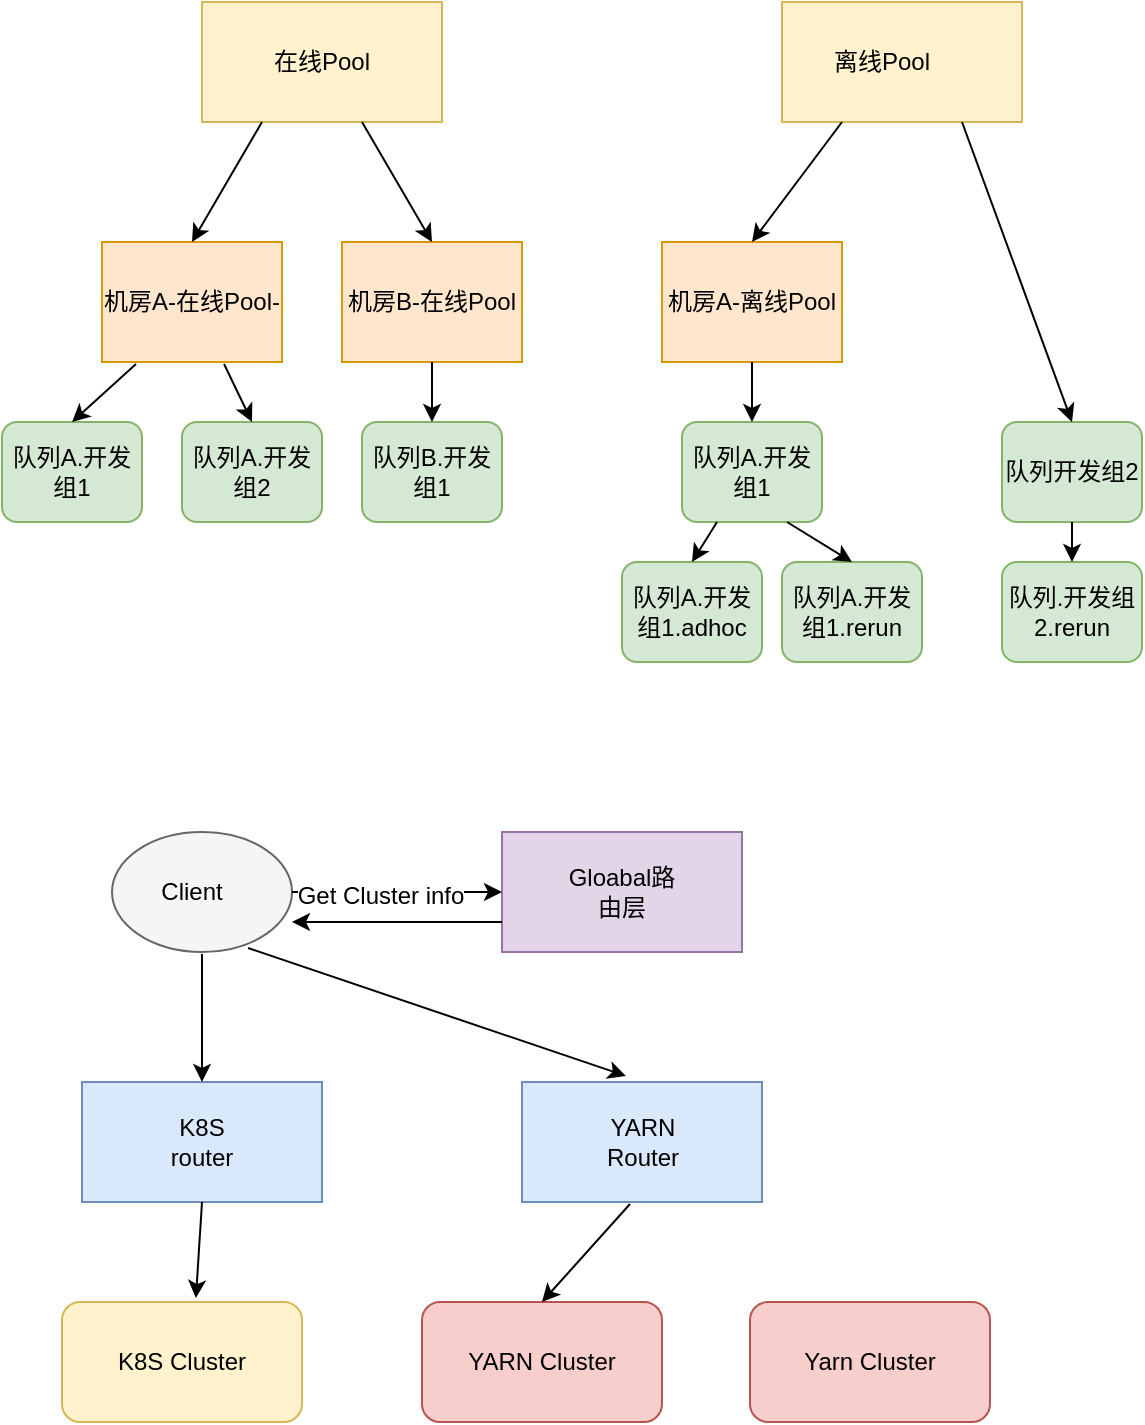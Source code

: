 <mxfile version="12.7.2" type="github"><diagram id="SOsJnHSSRAle8KjBhlR6" name="Page-1"><mxGraphModel dx="786" dy="514" grid="1" gridSize="10" guides="1" tooltips="1" connect="1" arrows="1" fold="1" page="1" pageScale="1" pageWidth="827" pageHeight="1169" math="0" shadow="0"><root><mxCell id="0"/><mxCell id="1" parent="0"/><mxCell id="IV5j8nw7D5-VSFbgPF_n-1" value="" style="rounded=0;whiteSpace=wrap;html=1;fillColor=#fff2cc;strokeColor=#d6b656;" parent="1" vertex="1"><mxGeometry x="240" y="140" width="120" height="60" as="geometry"/></mxCell><mxCell id="IV5j8nw7D5-VSFbgPF_n-2" value="在线Pool" style="text;html=1;strokeColor=none;fillColor=none;align=center;verticalAlign=middle;whiteSpace=wrap;rounded=0;" parent="1" vertex="1"><mxGeometry x="270" y="150" width="60" height="40" as="geometry"/></mxCell><mxCell id="IV5j8nw7D5-VSFbgPF_n-6" value="" style="rounded=0;whiteSpace=wrap;html=1;fillColor=#fff2cc;strokeColor=#d6b656;" parent="1" vertex="1"><mxGeometry x="530" y="140" width="120" height="60" as="geometry"/></mxCell><mxCell id="IV5j8nw7D5-VSFbgPF_n-7" value="离线Pool" style="text;html=1;strokeColor=none;fillColor=none;align=center;verticalAlign=middle;whiteSpace=wrap;rounded=0;" parent="1" vertex="1"><mxGeometry x="550" y="150" width="60" height="40" as="geometry"/></mxCell><mxCell id="IV5j8nw7D5-VSFbgPF_n-8" value="机房A-在线Pool-" style="rounded=0;whiteSpace=wrap;html=1;fillColor=#ffe6cc;strokeColor=#d79b00;" parent="1" vertex="1"><mxGeometry x="190" y="260" width="90" height="60" as="geometry"/></mxCell><mxCell id="IV5j8nw7D5-VSFbgPF_n-9" value="机房B-在线Pool" style="rounded=0;whiteSpace=wrap;html=1;fillColor=#ffe6cc;strokeColor=#d79b00;" parent="1" vertex="1"><mxGeometry x="310" y="260" width="90" height="60" as="geometry"/></mxCell><mxCell id="IV5j8nw7D5-VSFbgPF_n-10" value="队列A.开发组1" style="rounded=1;whiteSpace=wrap;html=1;fillColor=#d5e8d4;strokeColor=#82b366;" parent="1" vertex="1"><mxGeometry x="140" y="350" width="70" height="50" as="geometry"/></mxCell><mxCell id="IV5j8nw7D5-VSFbgPF_n-11" value="队列A.开发组2" style="rounded=1;whiteSpace=wrap;html=1;fillColor=#d5e8d4;strokeColor=#82b366;" parent="1" vertex="1"><mxGeometry x="230" y="350" width="70" height="50" as="geometry"/></mxCell><mxCell id="IV5j8nw7D5-VSFbgPF_n-12" value="队列B.开发组1" style="rounded=1;whiteSpace=wrap;html=1;fillColor=#d5e8d4;strokeColor=#82b366;" parent="1" vertex="1"><mxGeometry x="320" y="350" width="70" height="50" as="geometry"/></mxCell><mxCell id="IV5j8nw7D5-VSFbgPF_n-20" value="队列A.开发组1" style="rounded=1;whiteSpace=wrap;html=1;fillColor=#d5e8d4;strokeColor=#82b366;" parent="1" vertex="1"><mxGeometry x="480" y="350" width="70" height="50" as="geometry"/></mxCell><mxCell id="IV5j8nw7D5-VSFbgPF_n-21" value="队列A.开发组1.adhoc" style="rounded=1;whiteSpace=wrap;html=1;fillColor=#d5e8d4;strokeColor=#82b366;" parent="1" vertex="1"><mxGeometry x="450" y="420" width="70" height="50" as="geometry"/></mxCell><mxCell id="IV5j8nw7D5-VSFbgPF_n-22" value="机房A-离线Pool" style="rounded=0;whiteSpace=wrap;html=1;fillColor=#ffe6cc;strokeColor=#d79b00;" parent="1" vertex="1"><mxGeometry x="470" y="260" width="90" height="60" as="geometry"/></mxCell><mxCell id="IV5j8nw7D5-VSFbgPF_n-23" value="队列A.开发组1.rerun" style="rounded=1;whiteSpace=wrap;html=1;fillColor=#d5e8d4;strokeColor=#82b366;" parent="1" vertex="1"><mxGeometry x="530" y="420" width="70" height="50" as="geometry"/></mxCell><mxCell id="IV5j8nw7D5-VSFbgPF_n-25" value="队列开发组2" style="rounded=1;whiteSpace=wrap;html=1;fillColor=#d5e8d4;strokeColor=#82b366;" parent="1" vertex="1"><mxGeometry x="640" y="350" width="70" height="50" as="geometry"/></mxCell><mxCell id="IV5j8nw7D5-VSFbgPF_n-26" value="队列.开发组2.rerun" style="rounded=1;whiteSpace=wrap;html=1;fillColor=#d5e8d4;strokeColor=#82b366;" parent="1" vertex="1"><mxGeometry x="640" y="420" width="70" height="50" as="geometry"/></mxCell><mxCell id="IV5j8nw7D5-VSFbgPF_n-28" value="" style="endArrow=classic;html=1;exitX=0.25;exitY=1;exitDx=0;exitDy=0;entryX=0.5;entryY=0;entryDx=0;entryDy=0;" parent="1" source="IV5j8nw7D5-VSFbgPF_n-1" target="IV5j8nw7D5-VSFbgPF_n-8" edge="1"><mxGeometry width="50" height="50" relative="1" as="geometry"><mxPoint x="20" y="300" as="sourcePoint"/><mxPoint x="70" y="250" as="targetPoint"/></mxGeometry></mxCell><mxCell id="IV5j8nw7D5-VSFbgPF_n-29" value="" style="endArrow=classic;html=1;exitX=0.189;exitY=1.017;exitDx=0;exitDy=0;exitPerimeter=0;entryX=0.5;entryY=0;entryDx=0;entryDy=0;" parent="1" source="IV5j8nw7D5-VSFbgPF_n-8" target="IV5j8nw7D5-VSFbgPF_n-10" edge="1"><mxGeometry width="50" height="50" relative="1" as="geometry"><mxPoint x="40" y="500" as="sourcePoint"/><mxPoint x="90" y="450" as="targetPoint"/></mxGeometry></mxCell><mxCell id="IV5j8nw7D5-VSFbgPF_n-30" value="" style="endArrow=classic;html=1;exitX=0.678;exitY=1.017;exitDx=0;exitDy=0;exitPerimeter=0;entryX=0.5;entryY=0;entryDx=0;entryDy=0;" parent="1" source="IV5j8nw7D5-VSFbgPF_n-8" target="IV5j8nw7D5-VSFbgPF_n-11" edge="1"><mxGeometry width="50" height="50" relative="1" as="geometry"><mxPoint x="50" y="510" as="sourcePoint"/><mxPoint x="100" y="460" as="targetPoint"/></mxGeometry></mxCell><mxCell id="IV5j8nw7D5-VSFbgPF_n-31" value="" style="endArrow=classic;html=1;exitX=0.5;exitY=1;exitDx=0;exitDy=0;" parent="1" source="IV5j8nw7D5-VSFbgPF_n-9" target="IV5j8nw7D5-VSFbgPF_n-12" edge="1"><mxGeometry width="50" height="50" relative="1" as="geometry"><mxPoint x="60" y="520" as="sourcePoint"/><mxPoint x="110" y="470" as="targetPoint"/></mxGeometry></mxCell><mxCell id="IV5j8nw7D5-VSFbgPF_n-32" value="" style="endArrow=classic;html=1;exitX=0.25;exitY=1;exitDx=0;exitDy=0;entryX=0.5;entryY=0;entryDx=0;entryDy=0;" parent="1" source="IV5j8nw7D5-VSFbgPF_n-6" target="IV5j8nw7D5-VSFbgPF_n-22" edge="1"><mxGeometry width="50" height="50" relative="1" as="geometry"><mxPoint x="350" y="480" as="sourcePoint"/><mxPoint x="120" y="480" as="targetPoint"/></mxGeometry></mxCell><mxCell id="IV5j8nw7D5-VSFbgPF_n-33" value="" style="endArrow=classic;html=1;entryX=0.5;entryY=0;entryDx=0;entryDy=0;" parent="1" target="IV5j8nw7D5-VSFbgPF_n-9" edge="1"><mxGeometry width="50" height="50" relative="1" as="geometry"><mxPoint x="320" y="200" as="sourcePoint"/><mxPoint x="370" y="150" as="targetPoint"/></mxGeometry></mxCell><mxCell id="IV5j8nw7D5-VSFbgPF_n-35" value="" style="endArrow=classic;html=1;entryX=0.5;entryY=0;entryDx=0;entryDy=0;exitX=0.75;exitY=1;exitDx=0;exitDy=0;" parent="1" source="IV5j8nw7D5-VSFbgPF_n-20" target="IV5j8nw7D5-VSFbgPF_n-23" edge="1"><mxGeometry width="50" height="50" relative="1" as="geometry"><mxPoint x="350" y="360" as="sourcePoint"/><mxPoint x="400" y="310" as="targetPoint"/></mxGeometry></mxCell><mxCell id="IV5j8nw7D5-VSFbgPF_n-36" value="" style="endArrow=classic;html=1;exitX=0.25;exitY=1;exitDx=0;exitDy=0;entryX=0.5;entryY=0;entryDx=0;entryDy=0;" parent="1" source="IV5j8nw7D5-VSFbgPF_n-20" target="IV5j8nw7D5-VSFbgPF_n-21" edge="1"><mxGeometry width="50" height="50" relative="1" as="geometry"><mxPoint x="350" y="360" as="sourcePoint"/><mxPoint x="400" y="310" as="targetPoint"/></mxGeometry></mxCell><mxCell id="IV5j8nw7D5-VSFbgPF_n-37" value="" style="endArrow=classic;html=1;exitX=0.5;exitY=1;exitDx=0;exitDy=0;entryX=0.5;entryY=0;entryDx=0;entryDy=0;" parent="1" source="IV5j8nw7D5-VSFbgPF_n-22" target="IV5j8nw7D5-VSFbgPF_n-20" edge="1"><mxGeometry width="50" height="50" relative="1" as="geometry"><mxPoint x="350" y="360" as="sourcePoint"/><mxPoint x="400" y="310" as="targetPoint"/></mxGeometry></mxCell><mxCell id="IV5j8nw7D5-VSFbgPF_n-38" value="" style="endArrow=classic;html=1;exitX=0.75;exitY=1;exitDx=0;exitDy=0;entryX=0.5;entryY=0;entryDx=0;entryDy=0;" parent="1" source="IV5j8nw7D5-VSFbgPF_n-6" target="IV5j8nw7D5-VSFbgPF_n-25" edge="1"><mxGeometry width="50" height="50" relative="1" as="geometry"><mxPoint x="110" y="560" as="sourcePoint"/><mxPoint x="160" y="510" as="targetPoint"/></mxGeometry></mxCell><mxCell id="IV5j8nw7D5-VSFbgPF_n-39" value="" style="endArrow=classic;html=1;exitX=0.5;exitY=1;exitDx=0;exitDy=0;entryX=0.5;entryY=0;entryDx=0;entryDy=0;" parent="1" source="IV5j8nw7D5-VSFbgPF_n-25" target="IV5j8nw7D5-VSFbgPF_n-26" edge="1"><mxGeometry width="50" height="50" relative="1" as="geometry"><mxPoint x="220" y="550" as="sourcePoint"/><mxPoint x="270" y="500" as="targetPoint"/></mxGeometry></mxCell><mxCell id="IV5j8nw7D5-VSFbgPF_n-40" value="K8S Cluster" style="rounded=1;whiteSpace=wrap;html=1;fillColor=#fff2cc;strokeColor=#d6b656;" parent="1" vertex="1"><mxGeometry x="170" y="790" width="120" height="60" as="geometry"/></mxCell><mxCell id="IV5j8nw7D5-VSFbgPF_n-41" value="YARN Cluster" style="rounded=1;whiteSpace=wrap;html=1;fillColor=#f8cecc;strokeColor=#b85450;" parent="1" vertex="1"><mxGeometry x="350" y="790" width="120" height="60" as="geometry"/></mxCell><mxCell id="IV5j8nw7D5-VSFbgPF_n-42" value="Yarn Cluster" style="rounded=1;whiteSpace=wrap;html=1;fillColor=#f8cecc;strokeColor=#b85450;" parent="1" vertex="1"><mxGeometry x="514" y="790" width="120" height="60" as="geometry"/></mxCell><mxCell id="IV5j8nw7D5-VSFbgPF_n-43" value="" style="rounded=0;whiteSpace=wrap;html=1;fillColor=#e1d5e7;strokeColor=#9673a6;" parent="1" vertex="1"><mxGeometry x="390" y="555" width="120" height="60" as="geometry"/></mxCell><mxCell id="IV5j8nw7D5-VSFbgPF_n-45" value="" style="rounded=0;whiteSpace=wrap;html=1;fillColor=#dae8fc;strokeColor=#6c8ebf;" parent="1" vertex="1"><mxGeometry x="180" y="680" width="120" height="60" as="geometry"/></mxCell><mxCell id="IV5j8nw7D5-VSFbgPF_n-46" value="" style="rounded=0;whiteSpace=wrap;html=1;fillColor=#dae8fc;strokeColor=#6c8ebf;" parent="1" vertex="1"><mxGeometry x="400" y="680" width="120" height="60" as="geometry"/></mxCell><mxCell id="IV5j8nw7D5-VSFbgPF_n-47" value="Gloabal路由层" style="text;html=1;strokeColor=none;fillColor=none;align=center;verticalAlign=middle;whiteSpace=wrap;rounded=0;" parent="1" vertex="1"><mxGeometry x="417" y="572.5" width="66" height="25" as="geometry"/></mxCell><mxCell id="IV5j8nw7D5-VSFbgPF_n-48" value="" style="ellipse;whiteSpace=wrap;html=1;fillColor=#f5f5f5;strokeColor=#666666;fontColor=#333333;" parent="1" vertex="1"><mxGeometry x="195" y="555" width="90" height="60" as="geometry"/></mxCell><mxCell id="IV5j8nw7D5-VSFbgPF_n-49" value="Client" style="text;html=1;strokeColor=none;fillColor=none;align=center;verticalAlign=middle;whiteSpace=wrap;rounded=0;" parent="1" vertex="1"><mxGeometry x="215" y="575" width="40" height="20" as="geometry"/></mxCell><mxCell id="IV5j8nw7D5-VSFbgPF_n-50" value="YARN Router" style="text;html=1;strokeColor=none;fillColor=none;align=center;verticalAlign=middle;whiteSpace=wrap;rounded=0;" parent="1" vertex="1"><mxGeometry x="423.5" y="695" width="73" height="30" as="geometry"/></mxCell><mxCell id="IV5j8nw7D5-VSFbgPF_n-51" value="K8S router" style="text;html=1;strokeColor=none;fillColor=none;align=center;verticalAlign=middle;whiteSpace=wrap;rounded=0;" parent="1" vertex="1"><mxGeometry x="220" y="700" width="40" height="20" as="geometry"/></mxCell><mxCell id="IV5j8nw7D5-VSFbgPF_n-52" value="" style="endArrow=classic;html=1;exitX=1;exitY=0.5;exitDx=0;exitDy=0;entryX=0;entryY=0.5;entryDx=0;entryDy=0;" parent="1" source="IV5j8nw7D5-VSFbgPF_n-48" target="IV5j8nw7D5-VSFbgPF_n-43" edge="1"><mxGeometry width="50" height="50" relative="1" as="geometry"><mxPoint x="140" y="670" as="sourcePoint"/><mxPoint x="190" y="620" as="targetPoint"/></mxGeometry></mxCell><mxCell id="IV5j8nw7D5-VSFbgPF_n-58" value="Get Cluster info" style="text;html=1;align=center;verticalAlign=middle;resizable=0;points=[];labelBackgroundColor=#ffffff;" parent="IV5j8nw7D5-VSFbgPF_n-52" vertex="1" connectable="0"><mxGeometry x="-0.162" y="-2" relative="1" as="geometry"><mxPoint as="offset"/></mxGeometry></mxCell><mxCell id="IV5j8nw7D5-VSFbgPF_n-53" value="" style="endArrow=classic;html=1;exitX=0;exitY=0.75;exitDx=0;exitDy=0;entryX=1;entryY=0.75;entryDx=0;entryDy=0;entryPerimeter=0;" parent="1" source="IV5j8nw7D5-VSFbgPF_n-43" target="IV5j8nw7D5-VSFbgPF_n-48" edge="1"><mxGeometry width="50" height="50" relative="1" as="geometry"><mxPoint x="70" y="730" as="sourcePoint"/><mxPoint x="120" y="680" as="targetPoint"/></mxGeometry></mxCell><mxCell id="IV5j8nw7D5-VSFbgPF_n-54" value="" style="endArrow=classic;html=1;entryX=0.5;entryY=0;entryDx=0;entryDy=0;" parent="1" target="IV5j8nw7D5-VSFbgPF_n-45" edge="1"><mxGeometry width="50" height="50" relative="1" as="geometry"><mxPoint x="240" y="616" as="sourcePoint"/><mxPoint x="110" y="620" as="targetPoint"/></mxGeometry></mxCell><mxCell id="IV5j8nw7D5-VSFbgPF_n-55" value="" style="endArrow=classic;html=1;exitX=0.5;exitY=1;exitDx=0;exitDy=0;entryX=0.558;entryY=-0.033;entryDx=0;entryDy=0;entryPerimeter=0;" parent="1" source="IV5j8nw7D5-VSFbgPF_n-45" target="IV5j8nw7D5-VSFbgPF_n-40" edge="1"><mxGeometry width="50" height="50" relative="1" as="geometry"><mxPoint x="90" y="780" as="sourcePoint"/><mxPoint x="140" y="730" as="targetPoint"/></mxGeometry></mxCell><mxCell id="IV5j8nw7D5-VSFbgPF_n-56" value="" style="endArrow=classic;html=1;exitX=0.756;exitY=0.967;exitDx=0;exitDy=0;exitPerimeter=0;entryX=0.433;entryY=-0.05;entryDx=0;entryDy=0;entryPerimeter=0;" parent="1" source="IV5j8nw7D5-VSFbgPF_n-48" target="IV5j8nw7D5-VSFbgPF_n-46" edge="1"><mxGeometry width="50" height="50" relative="1" as="geometry"><mxPoint x="50" y="720" as="sourcePoint"/><mxPoint x="100" y="670" as="targetPoint"/></mxGeometry></mxCell><mxCell id="IV5j8nw7D5-VSFbgPF_n-57" value="" style="endArrow=classic;html=1;exitX=0.45;exitY=1.017;exitDx=0;exitDy=0;exitPerimeter=0;entryX=0.5;entryY=0;entryDx=0;entryDy=0;" parent="1" source="IV5j8nw7D5-VSFbgPF_n-46" target="IV5j8nw7D5-VSFbgPF_n-41" edge="1"><mxGeometry width="50" height="50" relative="1" as="geometry"><mxPoint x="100" y="940" as="sourcePoint"/><mxPoint x="150" y="890" as="targetPoint"/></mxGeometry></mxCell></root></mxGraphModel></diagram></mxfile>